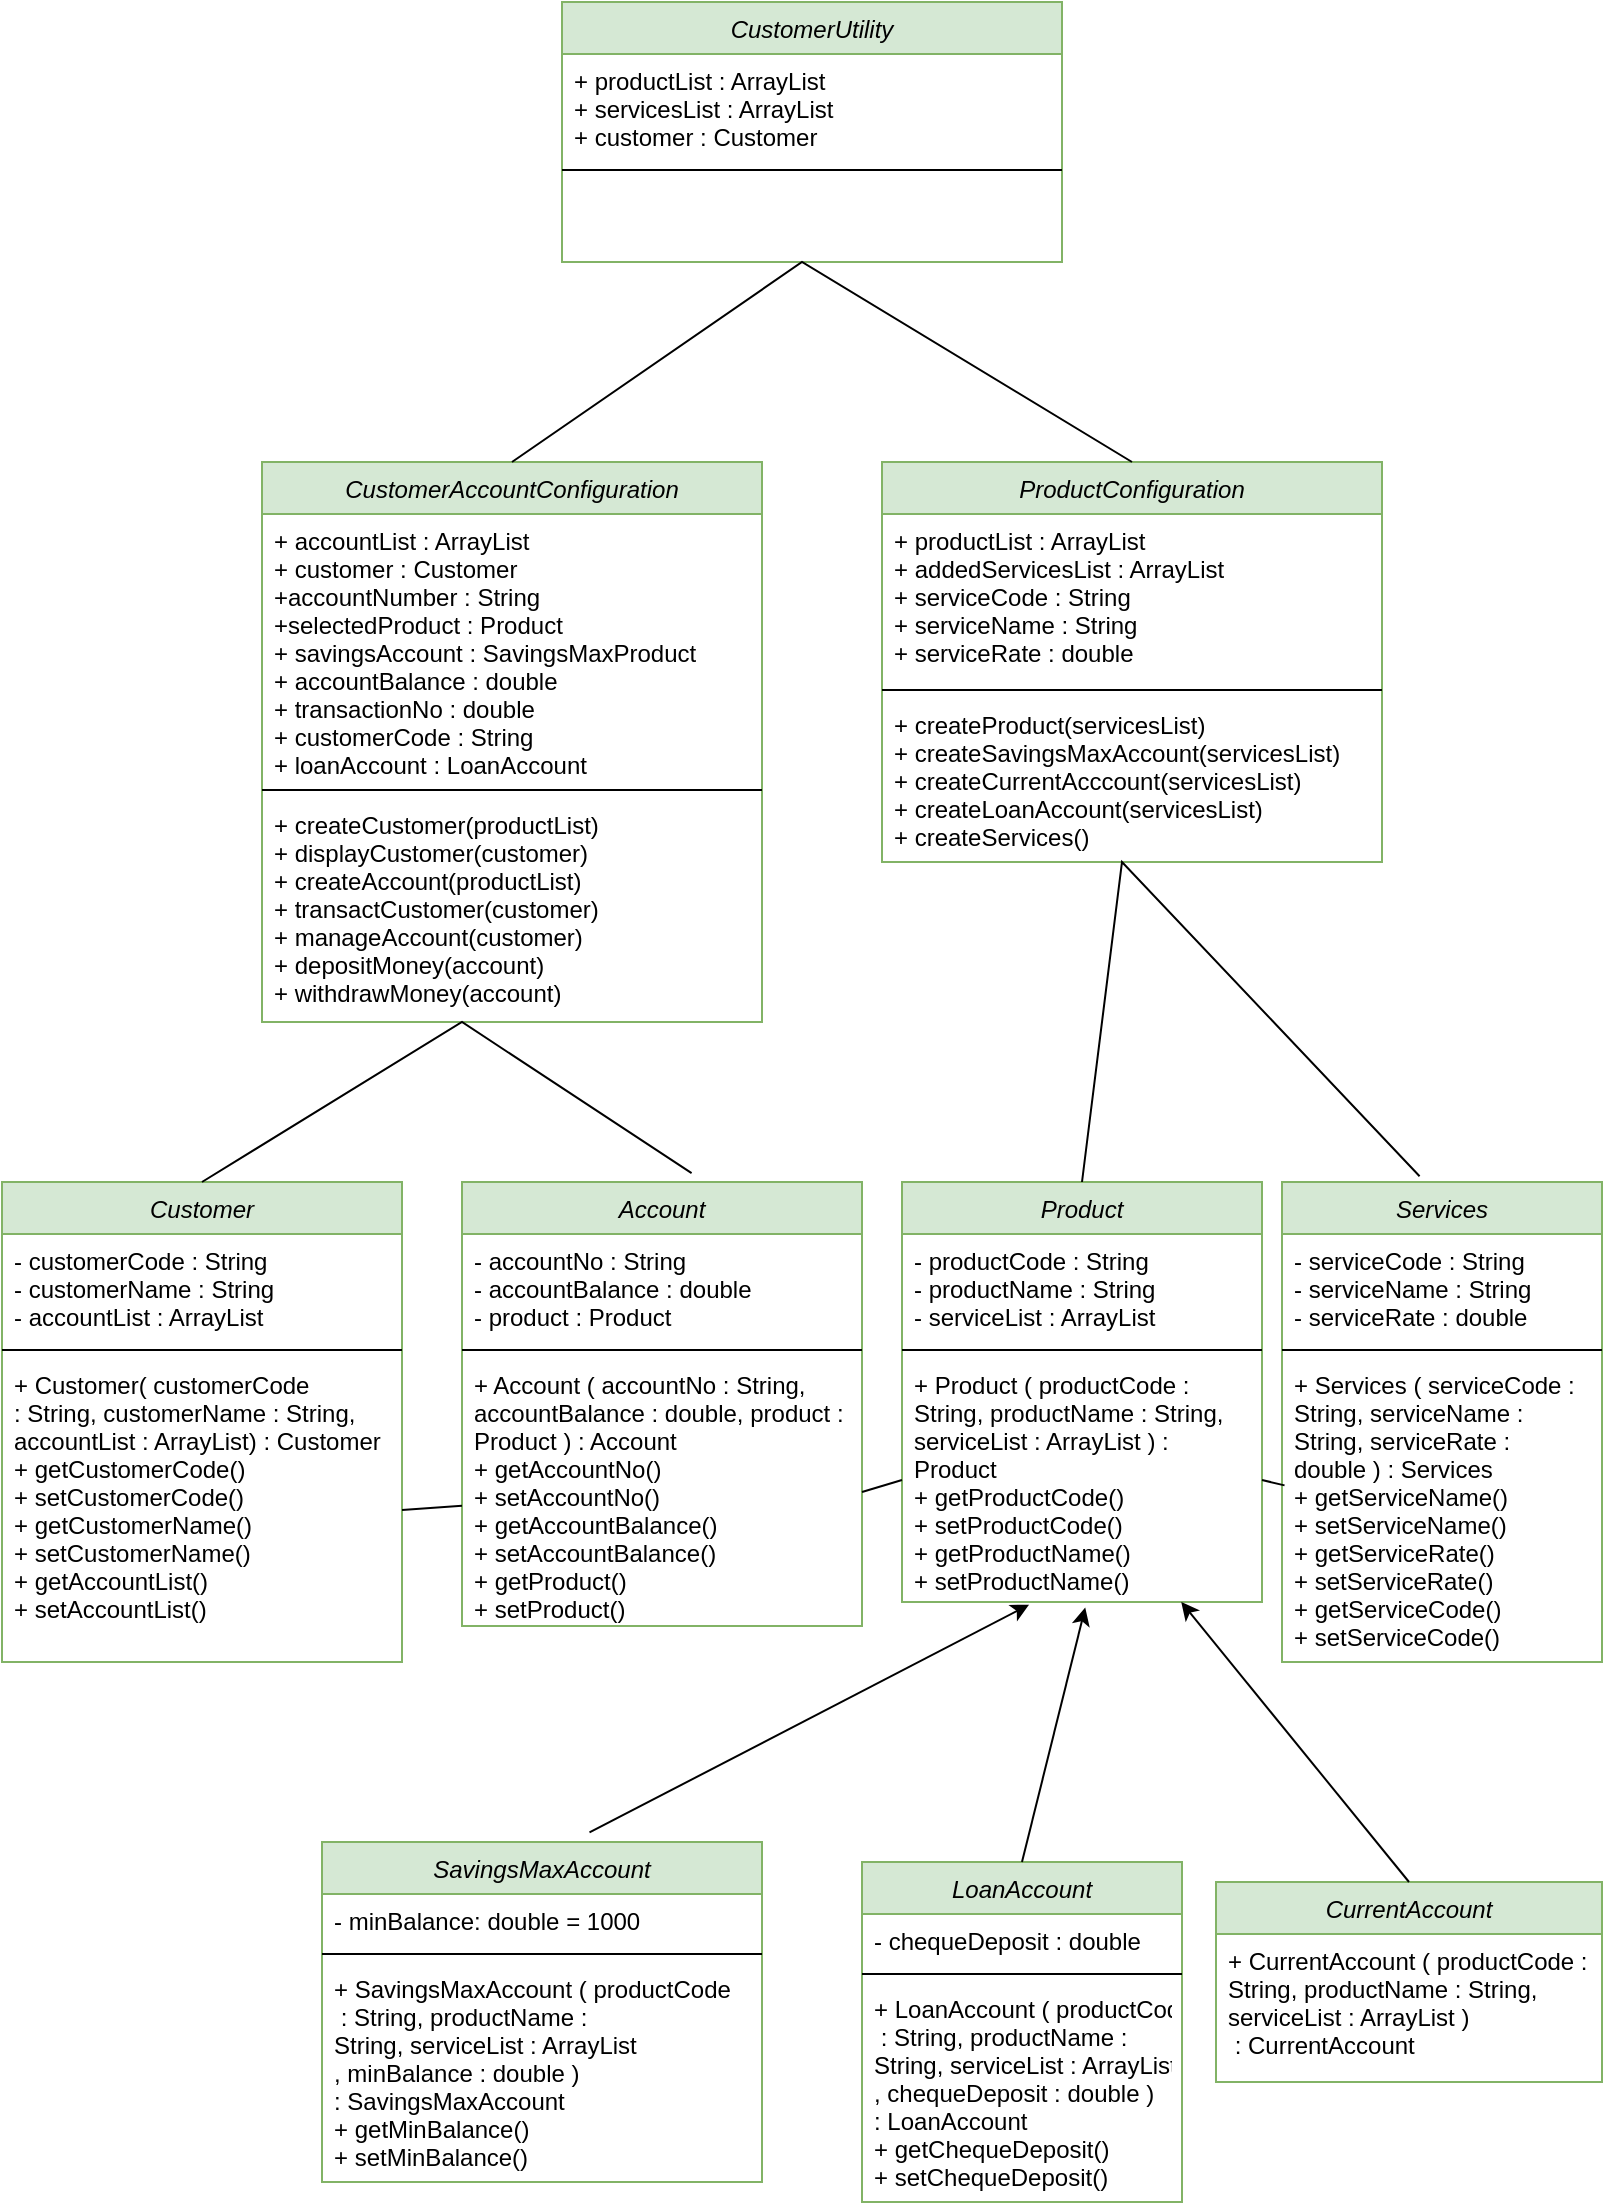 <mxfile version="22.1.2" type="github">
  <diagram id="C5RBs43oDa-KdzZeNtuy" name="Page-1">
    <mxGraphModel dx="934" dy="534" grid="1" gridSize="10" guides="1" tooltips="1" connect="1" arrows="1" fold="1" page="1" pageScale="1" pageWidth="827" pageHeight="1169" math="0" shadow="0">
      <root>
        <mxCell id="WIyWlLk6GJQsqaUBKTNV-0" />
        <mxCell id="WIyWlLk6GJQsqaUBKTNV-1" parent="WIyWlLk6GJQsqaUBKTNV-0" />
        <mxCell id="zkfFHV4jXpPFQw0GAbJ--0" value="Account" style="swimlane;fontStyle=2;align=center;verticalAlign=top;childLayout=stackLayout;horizontal=1;startSize=26;horizontalStack=0;resizeParent=1;resizeLast=0;collapsible=1;marginBottom=0;rounded=0;shadow=0;strokeWidth=1;fillColor=#d5e8d4;strokeColor=#82b366;" parent="WIyWlLk6GJQsqaUBKTNV-1" vertex="1">
          <mxGeometry x="250" y="650" width="200" height="222" as="geometry">
            <mxRectangle x="230" y="140" width="160" height="26" as="alternateBounds" />
          </mxGeometry>
        </mxCell>
        <mxCell id="zkfFHV4jXpPFQw0GAbJ--2" value="- accountNo : String&#xa;- accountBalance : double&#xa;- product : Product" style="text;align=left;verticalAlign=top;spacingLeft=4;spacingRight=4;overflow=hidden;rotatable=0;points=[[0,0.5],[1,0.5]];portConstraint=eastwest;rounded=0;shadow=0;html=0;" parent="zkfFHV4jXpPFQw0GAbJ--0" vertex="1">
          <mxGeometry y="26" width="200" height="54" as="geometry" />
        </mxCell>
        <mxCell id="zkfFHV4jXpPFQw0GAbJ--4" value="" style="line;html=1;strokeWidth=1;align=left;verticalAlign=middle;spacingTop=-1;spacingLeft=3;spacingRight=3;rotatable=0;labelPosition=right;points=[];portConstraint=eastwest;" parent="zkfFHV4jXpPFQw0GAbJ--0" vertex="1">
          <mxGeometry y="80" width="200" height="8" as="geometry" />
        </mxCell>
        <mxCell id="zkfFHV4jXpPFQw0GAbJ--5" value="+ Account ( accountNo : String, &#xa;accountBalance : double, product : &#xa;Product ) : Account&#xa;+ getAccountNo()&#xa;+ setAccountNo()&#xa;+ getAccountBalance()&#xa;+ setAccountBalance()&#xa;+ getProduct()&#xa;+ setProduct()" style="text;align=left;verticalAlign=top;spacingLeft=4;spacingRight=4;overflow=hidden;rotatable=0;points=[[0,0.5],[1,0.5]];portConstraint=eastwest;" parent="zkfFHV4jXpPFQw0GAbJ--0" vertex="1">
          <mxGeometry y="88" width="200" height="134" as="geometry" />
        </mxCell>
        <mxCell id="L9gj6jOf77YL_sFpJSdi-0" value="CurrentAccount" style="swimlane;fontStyle=2;align=center;verticalAlign=top;childLayout=stackLayout;horizontal=1;startSize=26;horizontalStack=0;resizeParent=1;resizeLast=0;collapsible=1;marginBottom=0;rounded=0;shadow=0;strokeWidth=1;fillColor=#d5e8d4;strokeColor=#82b366;" vertex="1" parent="WIyWlLk6GJQsqaUBKTNV-1">
          <mxGeometry x="627" y="1000" width="193" height="100" as="geometry">
            <mxRectangle x="230" y="140" width="160" height="26" as="alternateBounds" />
          </mxGeometry>
        </mxCell>
        <mxCell id="L9gj6jOf77YL_sFpJSdi-4" value="+ CurrentAccount ( productCode : &#xa;String, productName : String, &#xa;serviceList : ArrayList )&#xa; : CurrentAccount" style="text;align=left;verticalAlign=top;spacingLeft=4;spacingRight=4;overflow=hidden;rotatable=0;points=[[0,0.5],[1,0.5]];portConstraint=eastwest;" vertex="1" parent="L9gj6jOf77YL_sFpJSdi-0">
          <mxGeometry y="26" width="193" height="66" as="geometry" />
        </mxCell>
        <mxCell id="L9gj6jOf77YL_sFpJSdi-5" value="LoanAccount" style="swimlane;fontStyle=2;align=center;verticalAlign=top;childLayout=stackLayout;horizontal=1;startSize=26;horizontalStack=0;resizeParent=1;resizeLast=0;collapsible=1;marginBottom=0;rounded=0;shadow=0;strokeWidth=1;fillColor=#d5e8d4;strokeColor=#82b366;" vertex="1" parent="WIyWlLk6GJQsqaUBKTNV-1">
          <mxGeometry x="450" y="990" width="160" height="170" as="geometry">
            <mxRectangle x="230" y="140" width="160" height="26" as="alternateBounds" />
          </mxGeometry>
        </mxCell>
        <mxCell id="L9gj6jOf77YL_sFpJSdi-7" value="- chequeDeposit : double" style="text;align=left;verticalAlign=top;spacingLeft=4;spacingRight=4;overflow=hidden;rotatable=0;points=[[0,0.5],[1,0.5]];portConstraint=eastwest;rounded=0;shadow=0;html=0;" vertex="1" parent="L9gj6jOf77YL_sFpJSdi-5">
          <mxGeometry y="26" width="160" height="26" as="geometry" />
        </mxCell>
        <mxCell id="L9gj6jOf77YL_sFpJSdi-8" value="" style="line;html=1;strokeWidth=1;align=left;verticalAlign=middle;spacingTop=-1;spacingLeft=3;spacingRight=3;rotatable=0;labelPosition=right;points=[];portConstraint=eastwest;" vertex="1" parent="L9gj6jOf77YL_sFpJSdi-5">
          <mxGeometry y="52" width="160" height="8" as="geometry" />
        </mxCell>
        <mxCell id="L9gj6jOf77YL_sFpJSdi-9" value="+ LoanAccount ( productCode&#xa; : String, productName : &#xa;String, serviceList : ArrayList&#xa;, chequeDeposit : double ) &#xa;: LoanAccount&#xa;+ getChequeDeposit()&#xa;+ setChequeDeposit()" style="text;align=left;verticalAlign=top;spacingLeft=4;spacingRight=4;overflow=hidden;rotatable=0;points=[[0,0.5],[1,0.5]];portConstraint=eastwest;" vertex="1" parent="L9gj6jOf77YL_sFpJSdi-5">
          <mxGeometry y="60" width="160" height="110" as="geometry" />
        </mxCell>
        <mxCell id="L9gj6jOf77YL_sFpJSdi-10" value="SavingsMaxAccount" style="swimlane;fontStyle=2;align=center;verticalAlign=top;childLayout=stackLayout;horizontal=1;startSize=26;horizontalStack=0;resizeParent=1;resizeLast=0;collapsible=1;marginBottom=0;rounded=0;shadow=0;strokeWidth=1;fillColor=#d5e8d4;strokeColor=#82b366;" vertex="1" parent="WIyWlLk6GJQsqaUBKTNV-1">
          <mxGeometry x="180" y="980" width="220" height="170" as="geometry">
            <mxRectangle x="230" y="140" width="160" height="26" as="alternateBounds" />
          </mxGeometry>
        </mxCell>
        <mxCell id="L9gj6jOf77YL_sFpJSdi-11" value="- minBalance: double = 1000" style="text;align=left;verticalAlign=top;spacingLeft=4;spacingRight=4;overflow=hidden;rotatable=0;points=[[0,0.5],[1,0.5]];portConstraint=eastwest;rounded=0;shadow=0;html=0;" vertex="1" parent="L9gj6jOf77YL_sFpJSdi-10">
          <mxGeometry y="26" width="220" height="26" as="geometry" />
        </mxCell>
        <mxCell id="L9gj6jOf77YL_sFpJSdi-13" value="" style="line;html=1;strokeWidth=1;align=left;verticalAlign=middle;spacingTop=-1;spacingLeft=3;spacingRight=3;rotatable=0;labelPosition=right;points=[];portConstraint=eastwest;" vertex="1" parent="L9gj6jOf77YL_sFpJSdi-10">
          <mxGeometry y="52" width="220" height="8" as="geometry" />
        </mxCell>
        <mxCell id="L9gj6jOf77YL_sFpJSdi-14" value="+ SavingsMaxAccount ( productCode&#xa; : String, productName : &#xa;String, serviceList : ArrayList&#xa;, minBalance : double ) &#xa;: SavingsMaxAccount&#xa;+ getMinBalance()&#xa;+ setMinBalance()" style="text;align=left;verticalAlign=top;spacingLeft=4;spacingRight=4;overflow=hidden;rotatable=0;points=[[0,0.5],[1,0.5]];portConstraint=eastwest;" vertex="1" parent="L9gj6jOf77YL_sFpJSdi-10">
          <mxGeometry y="60" width="220" height="110" as="geometry" />
        </mxCell>
        <mxCell id="L9gj6jOf77YL_sFpJSdi-15" value="Product" style="swimlane;fontStyle=2;align=center;verticalAlign=top;childLayout=stackLayout;horizontal=1;startSize=26;horizontalStack=0;resizeParent=1;resizeLast=0;collapsible=1;marginBottom=0;rounded=0;shadow=0;strokeWidth=1;fillColor=#d5e8d4;strokeColor=#82b366;" vertex="1" parent="WIyWlLk6GJQsqaUBKTNV-1">
          <mxGeometry x="470" y="650" width="180" height="210" as="geometry">
            <mxRectangle x="230" y="140" width="160" height="26" as="alternateBounds" />
          </mxGeometry>
        </mxCell>
        <mxCell id="L9gj6jOf77YL_sFpJSdi-16" value="- productCode : String&#xa;- productName : String&#xa;- serviceList : ArrayList" style="text;align=left;verticalAlign=top;spacingLeft=4;spacingRight=4;overflow=hidden;rotatable=0;points=[[0,0.5],[1,0.5]];portConstraint=eastwest;rounded=0;shadow=0;html=0;" vertex="1" parent="L9gj6jOf77YL_sFpJSdi-15">
          <mxGeometry y="26" width="180" height="54" as="geometry" />
        </mxCell>
        <mxCell id="L9gj6jOf77YL_sFpJSdi-18" value="" style="line;html=1;strokeWidth=1;align=left;verticalAlign=middle;spacingTop=-1;spacingLeft=3;spacingRight=3;rotatable=0;labelPosition=right;points=[];portConstraint=eastwest;" vertex="1" parent="L9gj6jOf77YL_sFpJSdi-15">
          <mxGeometry y="80" width="180" height="8" as="geometry" />
        </mxCell>
        <mxCell id="L9gj6jOf77YL_sFpJSdi-19" value="+ Product ( productCode : &#xa;String, productName : String, &#xa;serviceList : ArrayList ) : &#xa;Product&#xa;+ getProductCode()&#xa;+ setProductCode()&#xa;+ getProductName()&#xa;+ setProductName()" style="text;align=left;verticalAlign=top;spacingLeft=4;spacingRight=4;overflow=hidden;rotatable=0;points=[[0,0.5],[1,0.5]];portConstraint=eastwest;" vertex="1" parent="L9gj6jOf77YL_sFpJSdi-15">
          <mxGeometry y="88" width="180" height="122" as="geometry" />
        </mxCell>
        <mxCell id="L9gj6jOf77YL_sFpJSdi-20" value="Services" style="swimlane;fontStyle=2;align=center;verticalAlign=top;childLayout=stackLayout;horizontal=1;startSize=26;horizontalStack=0;resizeParent=1;resizeLast=0;collapsible=1;marginBottom=0;rounded=0;shadow=0;strokeWidth=1;fillColor=#d5e8d4;strokeColor=#82b366;" vertex="1" parent="WIyWlLk6GJQsqaUBKTNV-1">
          <mxGeometry x="660" y="650" width="160" height="240" as="geometry">
            <mxRectangle x="230" y="140" width="160" height="26" as="alternateBounds" />
          </mxGeometry>
        </mxCell>
        <mxCell id="L9gj6jOf77YL_sFpJSdi-21" value="- serviceCode : String&#xa;- serviceName : String&#xa;- serviceRate : double" style="text;align=left;verticalAlign=top;spacingLeft=4;spacingRight=4;overflow=hidden;rotatable=0;points=[[0,0.5],[1,0.5]];portConstraint=eastwest;rounded=0;shadow=0;html=0;" vertex="1" parent="L9gj6jOf77YL_sFpJSdi-20">
          <mxGeometry y="26" width="160" height="54" as="geometry" />
        </mxCell>
        <mxCell id="L9gj6jOf77YL_sFpJSdi-23" value="" style="line;html=1;strokeWidth=1;align=left;verticalAlign=middle;spacingTop=-1;spacingLeft=3;spacingRight=3;rotatable=0;labelPosition=right;points=[];portConstraint=eastwest;" vertex="1" parent="L9gj6jOf77YL_sFpJSdi-20">
          <mxGeometry y="80" width="160" height="8" as="geometry" />
        </mxCell>
        <mxCell id="L9gj6jOf77YL_sFpJSdi-24" value="+ Services ( serviceCode : &#xa;String, serviceName : &#xa;String, serviceRate : &#xa;double ) : Services&#xa;+ getServiceName()&#xa;+ setServiceName()&#xa;+ getServiceRate()&#xa;+ setServiceRate()&#xa;+ getServiceCode()&#xa;+ setServiceCode()" style="text;align=left;verticalAlign=top;spacingLeft=4;spacingRight=4;overflow=hidden;rotatable=0;points=[[0,0.5],[1,0.5]];portConstraint=eastwest;" vertex="1" parent="L9gj6jOf77YL_sFpJSdi-20">
          <mxGeometry y="88" width="160" height="152" as="geometry" />
        </mxCell>
        <mxCell id="L9gj6jOf77YL_sFpJSdi-25" value="Customer" style="swimlane;fontStyle=2;align=center;verticalAlign=top;childLayout=stackLayout;horizontal=1;startSize=26;horizontalStack=0;resizeParent=1;resizeLast=0;collapsible=1;marginBottom=0;rounded=0;shadow=0;strokeWidth=1;fillColor=#d5e8d4;strokeColor=#82b366;" vertex="1" parent="WIyWlLk6GJQsqaUBKTNV-1">
          <mxGeometry x="20" y="650" width="200" height="240" as="geometry">
            <mxRectangle x="230" y="140" width="160" height="26" as="alternateBounds" />
          </mxGeometry>
        </mxCell>
        <mxCell id="L9gj6jOf77YL_sFpJSdi-26" value="- customerCode : String&#xa;- customerName : String&#xa;- accountList : ArrayList" style="text;align=left;verticalAlign=top;spacingLeft=4;spacingRight=4;overflow=hidden;rotatable=0;points=[[0,0.5],[1,0.5]];portConstraint=eastwest;rounded=0;shadow=0;html=0;" vertex="1" parent="L9gj6jOf77YL_sFpJSdi-25">
          <mxGeometry y="26" width="200" height="54" as="geometry" />
        </mxCell>
        <mxCell id="L9gj6jOf77YL_sFpJSdi-28" value="" style="line;html=1;strokeWidth=1;align=left;verticalAlign=middle;spacingTop=-1;spacingLeft=3;spacingRight=3;rotatable=0;labelPosition=right;points=[];portConstraint=eastwest;" vertex="1" parent="L9gj6jOf77YL_sFpJSdi-25">
          <mxGeometry y="80" width="200" height="8" as="geometry" />
        </mxCell>
        <mxCell id="L9gj6jOf77YL_sFpJSdi-29" value="+ Customer( customerCode&#xa;: String, customerName : String,&#xa;accountList : ArrayList) : Customer&#xa;+ getCustomerCode()&#xa;+ setCustomerCode()&#xa;+ getCustomerName()&#xa;+ setCustomerName()&#xa;+ getAccountList()&#xa;+ setAccountList()" style="text;align=left;verticalAlign=top;spacingLeft=4;spacingRight=4;overflow=hidden;rotatable=0;points=[[0,0.5],[1,0.5]];portConstraint=eastwest;" vertex="1" parent="L9gj6jOf77YL_sFpJSdi-25">
          <mxGeometry y="88" width="200" height="152" as="geometry" />
        </mxCell>
        <mxCell id="L9gj6jOf77YL_sFpJSdi-31" value="CustomerAccountConfiguration" style="swimlane;fontStyle=2;align=center;verticalAlign=top;childLayout=stackLayout;horizontal=1;startSize=26;horizontalStack=0;resizeParent=1;resizeLast=0;collapsible=1;marginBottom=0;rounded=0;shadow=0;strokeWidth=1;fillColor=#d5e8d4;strokeColor=#82b366;" vertex="1" parent="WIyWlLk6GJQsqaUBKTNV-1">
          <mxGeometry x="150" y="290" width="250" height="280" as="geometry">
            <mxRectangle x="230" y="140" width="160" height="26" as="alternateBounds" />
          </mxGeometry>
        </mxCell>
        <mxCell id="L9gj6jOf77YL_sFpJSdi-32" value="+ accountList : ArrayList&#xa;+ customer : Customer&#xa;+accountNumber : String&#xa;+selectedProduct : Product&#xa;+ savingsAccount : SavingsMaxProduct&#xa;+ accountBalance : double&#xa;+ transactionNo : double&#xa;+ customerCode : String&#xa;+ loanAccount : LoanAccount" style="text;align=left;verticalAlign=top;spacingLeft=4;spacingRight=4;overflow=hidden;rotatable=0;points=[[0,0.5],[1,0.5]];portConstraint=eastwest;rounded=0;shadow=0;html=0;" vertex="1" parent="L9gj6jOf77YL_sFpJSdi-31">
          <mxGeometry y="26" width="250" height="134" as="geometry" />
        </mxCell>
        <mxCell id="L9gj6jOf77YL_sFpJSdi-33" value="" style="line;html=1;strokeWidth=1;align=left;verticalAlign=middle;spacingTop=-1;spacingLeft=3;spacingRight=3;rotatable=0;labelPosition=right;points=[];portConstraint=eastwest;" vertex="1" parent="L9gj6jOf77YL_sFpJSdi-31">
          <mxGeometry y="160" width="250" height="8" as="geometry" />
        </mxCell>
        <mxCell id="L9gj6jOf77YL_sFpJSdi-34" value="+ createCustomer(productList)&#xa;+ displayCustomer(customer)&#xa;+ createAccount(productList)&#xa;+ transactCustomer(customer)&#xa;+ manageAccount(customer)&#xa;+ depositMoney(account)&#xa;+ withdrawMoney(account)" style="text;align=left;verticalAlign=top;spacingLeft=4;spacingRight=4;overflow=hidden;rotatable=0;points=[[0,0.5],[1,0.5]];portConstraint=eastwest;" vertex="1" parent="L9gj6jOf77YL_sFpJSdi-31">
          <mxGeometry y="168" width="250" height="112" as="geometry" />
        </mxCell>
        <mxCell id="L9gj6jOf77YL_sFpJSdi-37" value="ProductConfiguration" style="swimlane;fontStyle=2;align=center;verticalAlign=top;childLayout=stackLayout;horizontal=1;startSize=26;horizontalStack=0;resizeParent=1;resizeLast=0;collapsible=1;marginBottom=0;rounded=0;shadow=0;strokeWidth=1;fillColor=#d5e8d4;strokeColor=#82b366;" vertex="1" parent="WIyWlLk6GJQsqaUBKTNV-1">
          <mxGeometry x="460" y="290" width="250" height="200" as="geometry">
            <mxRectangle x="230" y="140" width="160" height="26" as="alternateBounds" />
          </mxGeometry>
        </mxCell>
        <mxCell id="L9gj6jOf77YL_sFpJSdi-38" value="+ productList : ArrayList&#xa;+ addedServicesList : ArrayList&#xa;+ serviceCode : String&#xa;+ serviceName : String&#xa;+ serviceRate : double" style="text;align=left;verticalAlign=top;spacingLeft=4;spacingRight=4;overflow=hidden;rotatable=0;points=[[0,0.5],[1,0.5]];portConstraint=eastwest;rounded=0;shadow=0;html=0;" vertex="1" parent="L9gj6jOf77YL_sFpJSdi-37">
          <mxGeometry y="26" width="250" height="84" as="geometry" />
        </mxCell>
        <mxCell id="L9gj6jOf77YL_sFpJSdi-39" value="" style="line;html=1;strokeWidth=1;align=left;verticalAlign=middle;spacingTop=-1;spacingLeft=3;spacingRight=3;rotatable=0;labelPosition=right;points=[];portConstraint=eastwest;" vertex="1" parent="L9gj6jOf77YL_sFpJSdi-37">
          <mxGeometry y="110" width="250" height="8" as="geometry" />
        </mxCell>
        <mxCell id="L9gj6jOf77YL_sFpJSdi-40" value="+ createProduct(servicesList)&#xa;+ createSavingsMaxAccount(servicesList)&#xa;+ createCurrentAcccount(servicesList)&#xa;+ createLoanAccount(servicesList)&#xa;+ createServices()" style="text;align=left;verticalAlign=top;spacingLeft=4;spacingRight=4;overflow=hidden;rotatable=0;points=[[0,0.5],[1,0.5]];portConstraint=eastwest;" vertex="1" parent="L9gj6jOf77YL_sFpJSdi-37">
          <mxGeometry y="118" width="250" height="82" as="geometry" />
        </mxCell>
        <mxCell id="L9gj6jOf77YL_sFpJSdi-41" value="CustomerUtility" style="swimlane;fontStyle=2;align=center;verticalAlign=top;childLayout=stackLayout;horizontal=1;startSize=26;horizontalStack=0;resizeParent=1;resizeLast=0;collapsible=1;marginBottom=0;rounded=0;shadow=0;strokeWidth=1;fillColor=#d5e8d4;strokeColor=#82b366;" vertex="1" parent="WIyWlLk6GJQsqaUBKTNV-1">
          <mxGeometry x="300" y="60" width="250" height="130" as="geometry">
            <mxRectangle x="230" y="140" width="160" height="26" as="alternateBounds" />
          </mxGeometry>
        </mxCell>
        <mxCell id="L9gj6jOf77YL_sFpJSdi-42" value="+ productList : ArrayList&#xa;+ servicesList : ArrayList&#xa;+ customer : Customer" style="text;align=left;verticalAlign=top;spacingLeft=4;spacingRight=4;overflow=hidden;rotatable=0;points=[[0,0.5],[1,0.5]];portConstraint=eastwest;rounded=0;shadow=0;html=0;" vertex="1" parent="L9gj6jOf77YL_sFpJSdi-41">
          <mxGeometry y="26" width="250" height="54" as="geometry" />
        </mxCell>
        <mxCell id="L9gj6jOf77YL_sFpJSdi-43" value="" style="line;html=1;strokeWidth=1;align=left;verticalAlign=middle;spacingTop=-1;spacingLeft=3;spacingRight=3;rotatable=0;labelPosition=right;points=[];portConstraint=eastwest;" vertex="1" parent="L9gj6jOf77YL_sFpJSdi-41">
          <mxGeometry y="80" width="250" height="8" as="geometry" />
        </mxCell>
        <mxCell id="L9gj6jOf77YL_sFpJSdi-49" value="" style="endArrow=classic;html=1;rounded=0;exitX=0.608;exitY=-0.028;exitDx=0;exitDy=0;exitPerimeter=0;entryX=0.353;entryY=1.011;entryDx=0;entryDy=0;entryPerimeter=0;" edge="1" parent="WIyWlLk6GJQsqaUBKTNV-1" source="L9gj6jOf77YL_sFpJSdi-10" target="L9gj6jOf77YL_sFpJSdi-19">
          <mxGeometry width="50" height="50" relative="1" as="geometry">
            <mxPoint x="220" y="830" as="sourcePoint" />
            <mxPoint x="270" y="780" as="targetPoint" />
          </mxGeometry>
        </mxCell>
        <mxCell id="L9gj6jOf77YL_sFpJSdi-50" value="" style="endArrow=classic;html=1;rounded=0;exitX=0.5;exitY=0;exitDx=0;exitDy=0;entryX=0.509;entryY=1.023;entryDx=0;entryDy=0;entryPerimeter=0;" edge="1" parent="WIyWlLk6GJQsqaUBKTNV-1" source="L9gj6jOf77YL_sFpJSdi-5" target="L9gj6jOf77YL_sFpJSdi-19">
          <mxGeometry width="50" height="50" relative="1" as="geometry">
            <mxPoint x="164" y="995" as="sourcePoint" />
            <mxPoint x="544" y="871" as="targetPoint" />
          </mxGeometry>
        </mxCell>
        <mxCell id="L9gj6jOf77YL_sFpJSdi-51" value="" style="endArrow=classic;html=1;rounded=0;exitX=0.5;exitY=0;exitDx=0;exitDy=0;" edge="1" parent="WIyWlLk6GJQsqaUBKTNV-1" source="L9gj6jOf77YL_sFpJSdi-0" target="L9gj6jOf77YL_sFpJSdi-19">
          <mxGeometry width="50" height="50" relative="1" as="geometry">
            <mxPoint x="174" y="1005" as="sourcePoint" />
            <mxPoint x="554" y="881" as="targetPoint" />
          </mxGeometry>
        </mxCell>
        <mxCell id="L9gj6jOf77YL_sFpJSdi-53" value="" style="endArrow=none;html=1;rounded=0;exitX=1;exitY=0.5;exitDx=0;exitDy=0;" edge="1" parent="WIyWlLk6GJQsqaUBKTNV-1" source="L9gj6jOf77YL_sFpJSdi-29" target="zkfFHV4jXpPFQw0GAbJ--5">
          <mxGeometry width="50" height="50" relative="1" as="geometry">
            <mxPoint x="350" y="930" as="sourcePoint" />
            <mxPoint x="400" y="880" as="targetPoint" />
          </mxGeometry>
        </mxCell>
        <mxCell id="L9gj6jOf77YL_sFpJSdi-54" value="" style="endArrow=none;html=1;rounded=0;exitX=1;exitY=0.5;exitDx=0;exitDy=0;entryX=0;entryY=0.5;entryDx=0;entryDy=0;" edge="1" parent="WIyWlLk6GJQsqaUBKTNV-1" source="zkfFHV4jXpPFQw0GAbJ--5" target="L9gj6jOf77YL_sFpJSdi-19">
          <mxGeometry width="50" height="50" relative="1" as="geometry">
            <mxPoint x="230" y="824" as="sourcePoint" />
            <mxPoint x="260" y="822" as="targetPoint" />
          </mxGeometry>
        </mxCell>
        <mxCell id="L9gj6jOf77YL_sFpJSdi-55" value="" style="endArrow=none;html=1;rounded=0;exitX=1;exitY=0.5;exitDx=0;exitDy=0;entryX=0.008;entryY=0.419;entryDx=0;entryDy=0;entryPerimeter=0;" edge="1" parent="WIyWlLk6GJQsqaUBKTNV-1" source="L9gj6jOf77YL_sFpJSdi-19" target="L9gj6jOf77YL_sFpJSdi-24">
          <mxGeometry width="50" height="50" relative="1" as="geometry">
            <mxPoint x="240" y="834" as="sourcePoint" />
            <mxPoint x="270" y="832" as="targetPoint" />
          </mxGeometry>
        </mxCell>
        <mxCell id="L9gj6jOf77YL_sFpJSdi-56" value="" style="endArrow=none;html=1;rounded=0;exitX=0.5;exitY=0;exitDx=0;exitDy=0;entryX=0.574;entryY=-0.02;entryDx=0;entryDy=0;entryPerimeter=0;" edge="1" parent="WIyWlLk6GJQsqaUBKTNV-1" source="L9gj6jOf77YL_sFpJSdi-25" target="zkfFHV4jXpPFQw0GAbJ--0">
          <mxGeometry width="50" height="50" relative="1" as="geometry">
            <mxPoint x="370" y="600" as="sourcePoint" />
            <mxPoint x="420" y="550" as="targetPoint" />
            <Array as="points">
              <mxPoint x="250" y="570" />
            </Array>
          </mxGeometry>
        </mxCell>
        <mxCell id="L9gj6jOf77YL_sFpJSdi-57" value="" style="endArrow=none;html=1;rounded=0;exitX=0.43;exitY=-0.012;exitDx=0;exitDy=0;exitPerimeter=0;entryX=0.5;entryY=0;entryDx=0;entryDy=0;" edge="1" parent="WIyWlLk6GJQsqaUBKTNV-1" source="L9gj6jOf77YL_sFpJSdi-20" target="L9gj6jOf77YL_sFpJSdi-15">
          <mxGeometry width="50" height="50" relative="1" as="geometry">
            <mxPoint x="370" y="600" as="sourcePoint" />
            <mxPoint x="420" y="550" as="targetPoint" />
            <Array as="points">
              <mxPoint x="580" y="490" />
            </Array>
          </mxGeometry>
        </mxCell>
        <mxCell id="L9gj6jOf77YL_sFpJSdi-58" value="" style="endArrow=none;html=1;rounded=0;entryX=0.5;entryY=0;entryDx=0;entryDy=0;exitX=0.5;exitY=0;exitDx=0;exitDy=0;" edge="1" parent="WIyWlLk6GJQsqaUBKTNV-1" source="L9gj6jOf77YL_sFpJSdi-31" target="L9gj6jOf77YL_sFpJSdi-37">
          <mxGeometry width="50" height="50" relative="1" as="geometry">
            <mxPoint x="370" y="320" as="sourcePoint" />
            <mxPoint x="420" y="270" as="targetPoint" />
            <Array as="points">
              <mxPoint x="420" y="190" />
            </Array>
          </mxGeometry>
        </mxCell>
      </root>
    </mxGraphModel>
  </diagram>
</mxfile>
